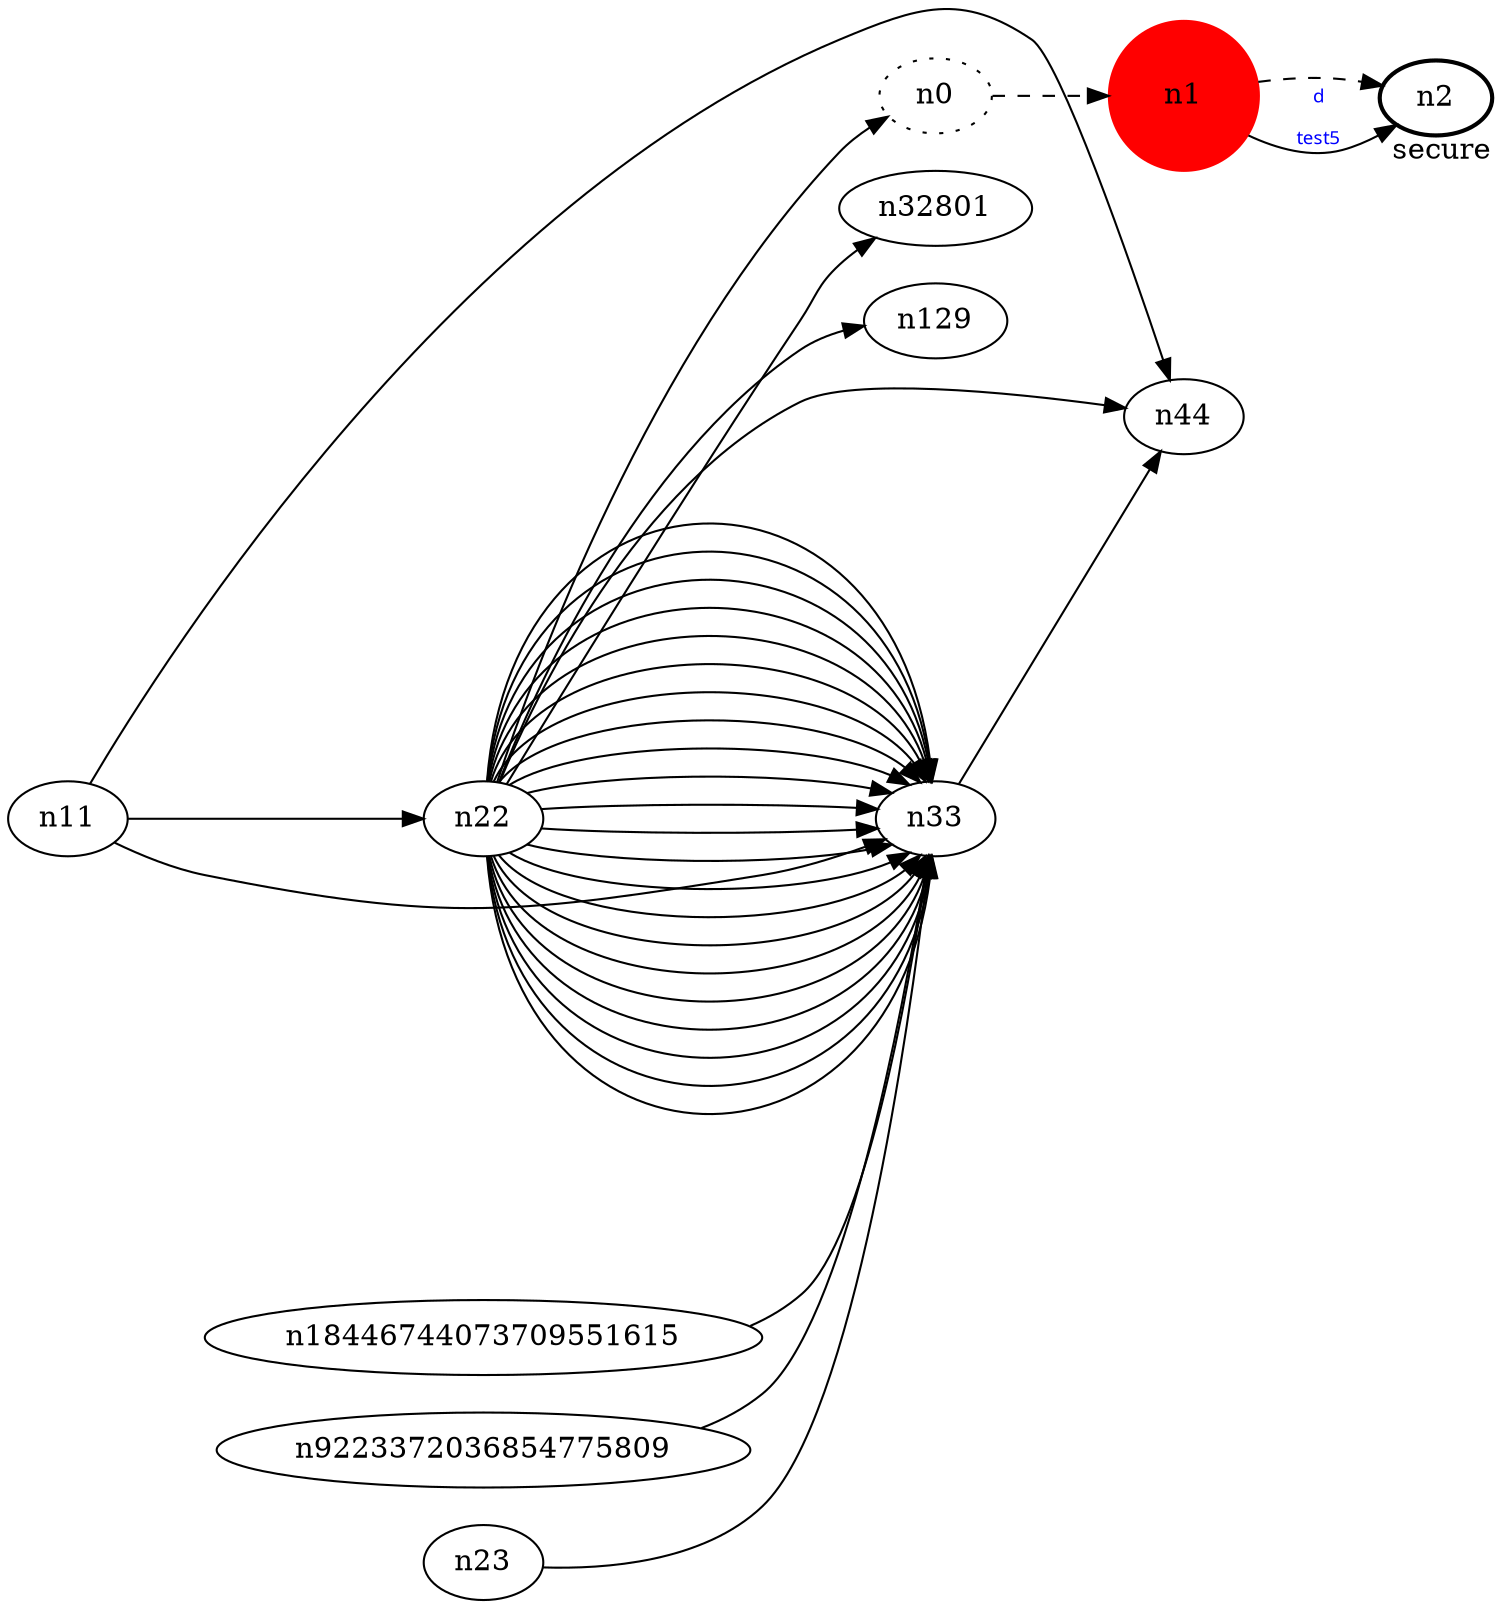 digraph test5 {
	rankdir=LR;
	fontcolor=blue; /* c0; c1; c0 -- c1 */
	n0 [style=dotted, fillcolor="#123456"]; // c2; c3; c2 -- c3
	n1 [height=1, width=1, color=red, style=filled];
	n2 [style=bold, xlabel="secure"];
	n0 -> n1 -> n2[style=dashed];
	n1 -> n2 [fontname="comic sans", label="d\n\l\G", fontcolor=blue, fontsize=9];
	n11 -> n22;
	n11 -> n33;
	n11 -> n44;
	n22 -> n33;
	n22 -> n33;
	n22 -> n33;
	n22 -> n33;
	n22 -> n33;
	n22 -> n33;
	n22 -> n33;
	n22 -> n33;
	n18446744073709551615 -> n33;
	n22 -> n129;
	n22 -> n33;
	n22 -> n33;
	n9223372036854775809 -> n33;
	n22 -> n33;
	n22 -> n33;
	n22 -> n33;
	n22 -> n33;
	n22 -> n33;
	n22 -> n32801;
	n22 -> n33;
	n22 -> n0;
	n22 -> n33;
	n22 -> n33;
	n22 -> n33;
	n22 -> n33;
	n22 -> n33;
	n22 -> n33;
	n23 -> n33;
	n22 -> n44;
	n33 -> n44;
}
